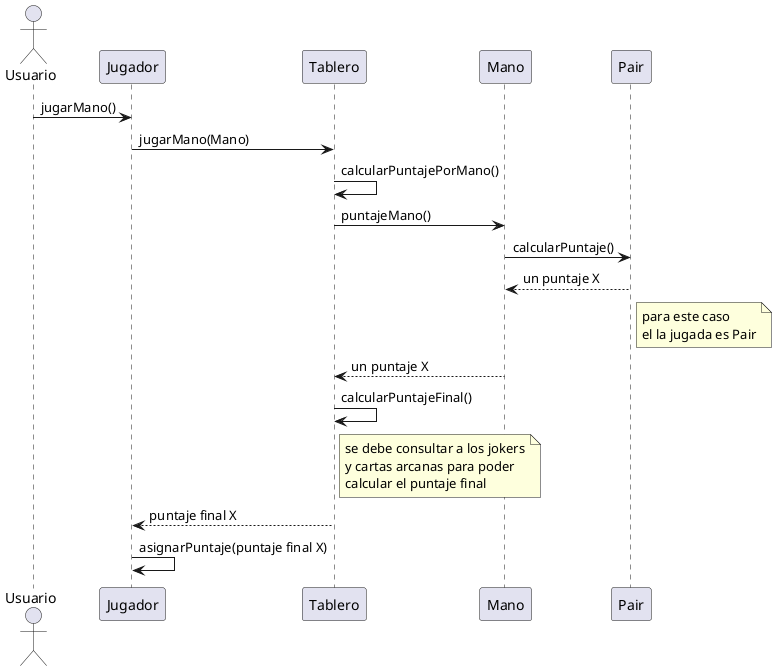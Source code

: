 @startuml
actor Usuario
Usuario -> Jugador: jugarMano()
Jugador -> Tablero: jugarMano(Mano)
Tablero -> Tablero: calcularPuntajePorMano()
Tablero -> Mano: puntajeMano()
Mano -> Pair: calcularPuntaje()
Pair --> Mano: un puntaje X
note right of Pair
        para este caso
        el la jugada es Pair
    end note
Mano --> Tablero: un puntaje X
Tablero -> Tablero: calcularPuntajeFinal()
    note right of Tablero
        se debe consultar a los jokers
        y cartas arcanas para poder
        calcular el puntaje final
    end note
Tablero --> Jugador: puntaje final X
Jugador -> Jugador: asignarPuntaje(puntaje final X)
@enduml